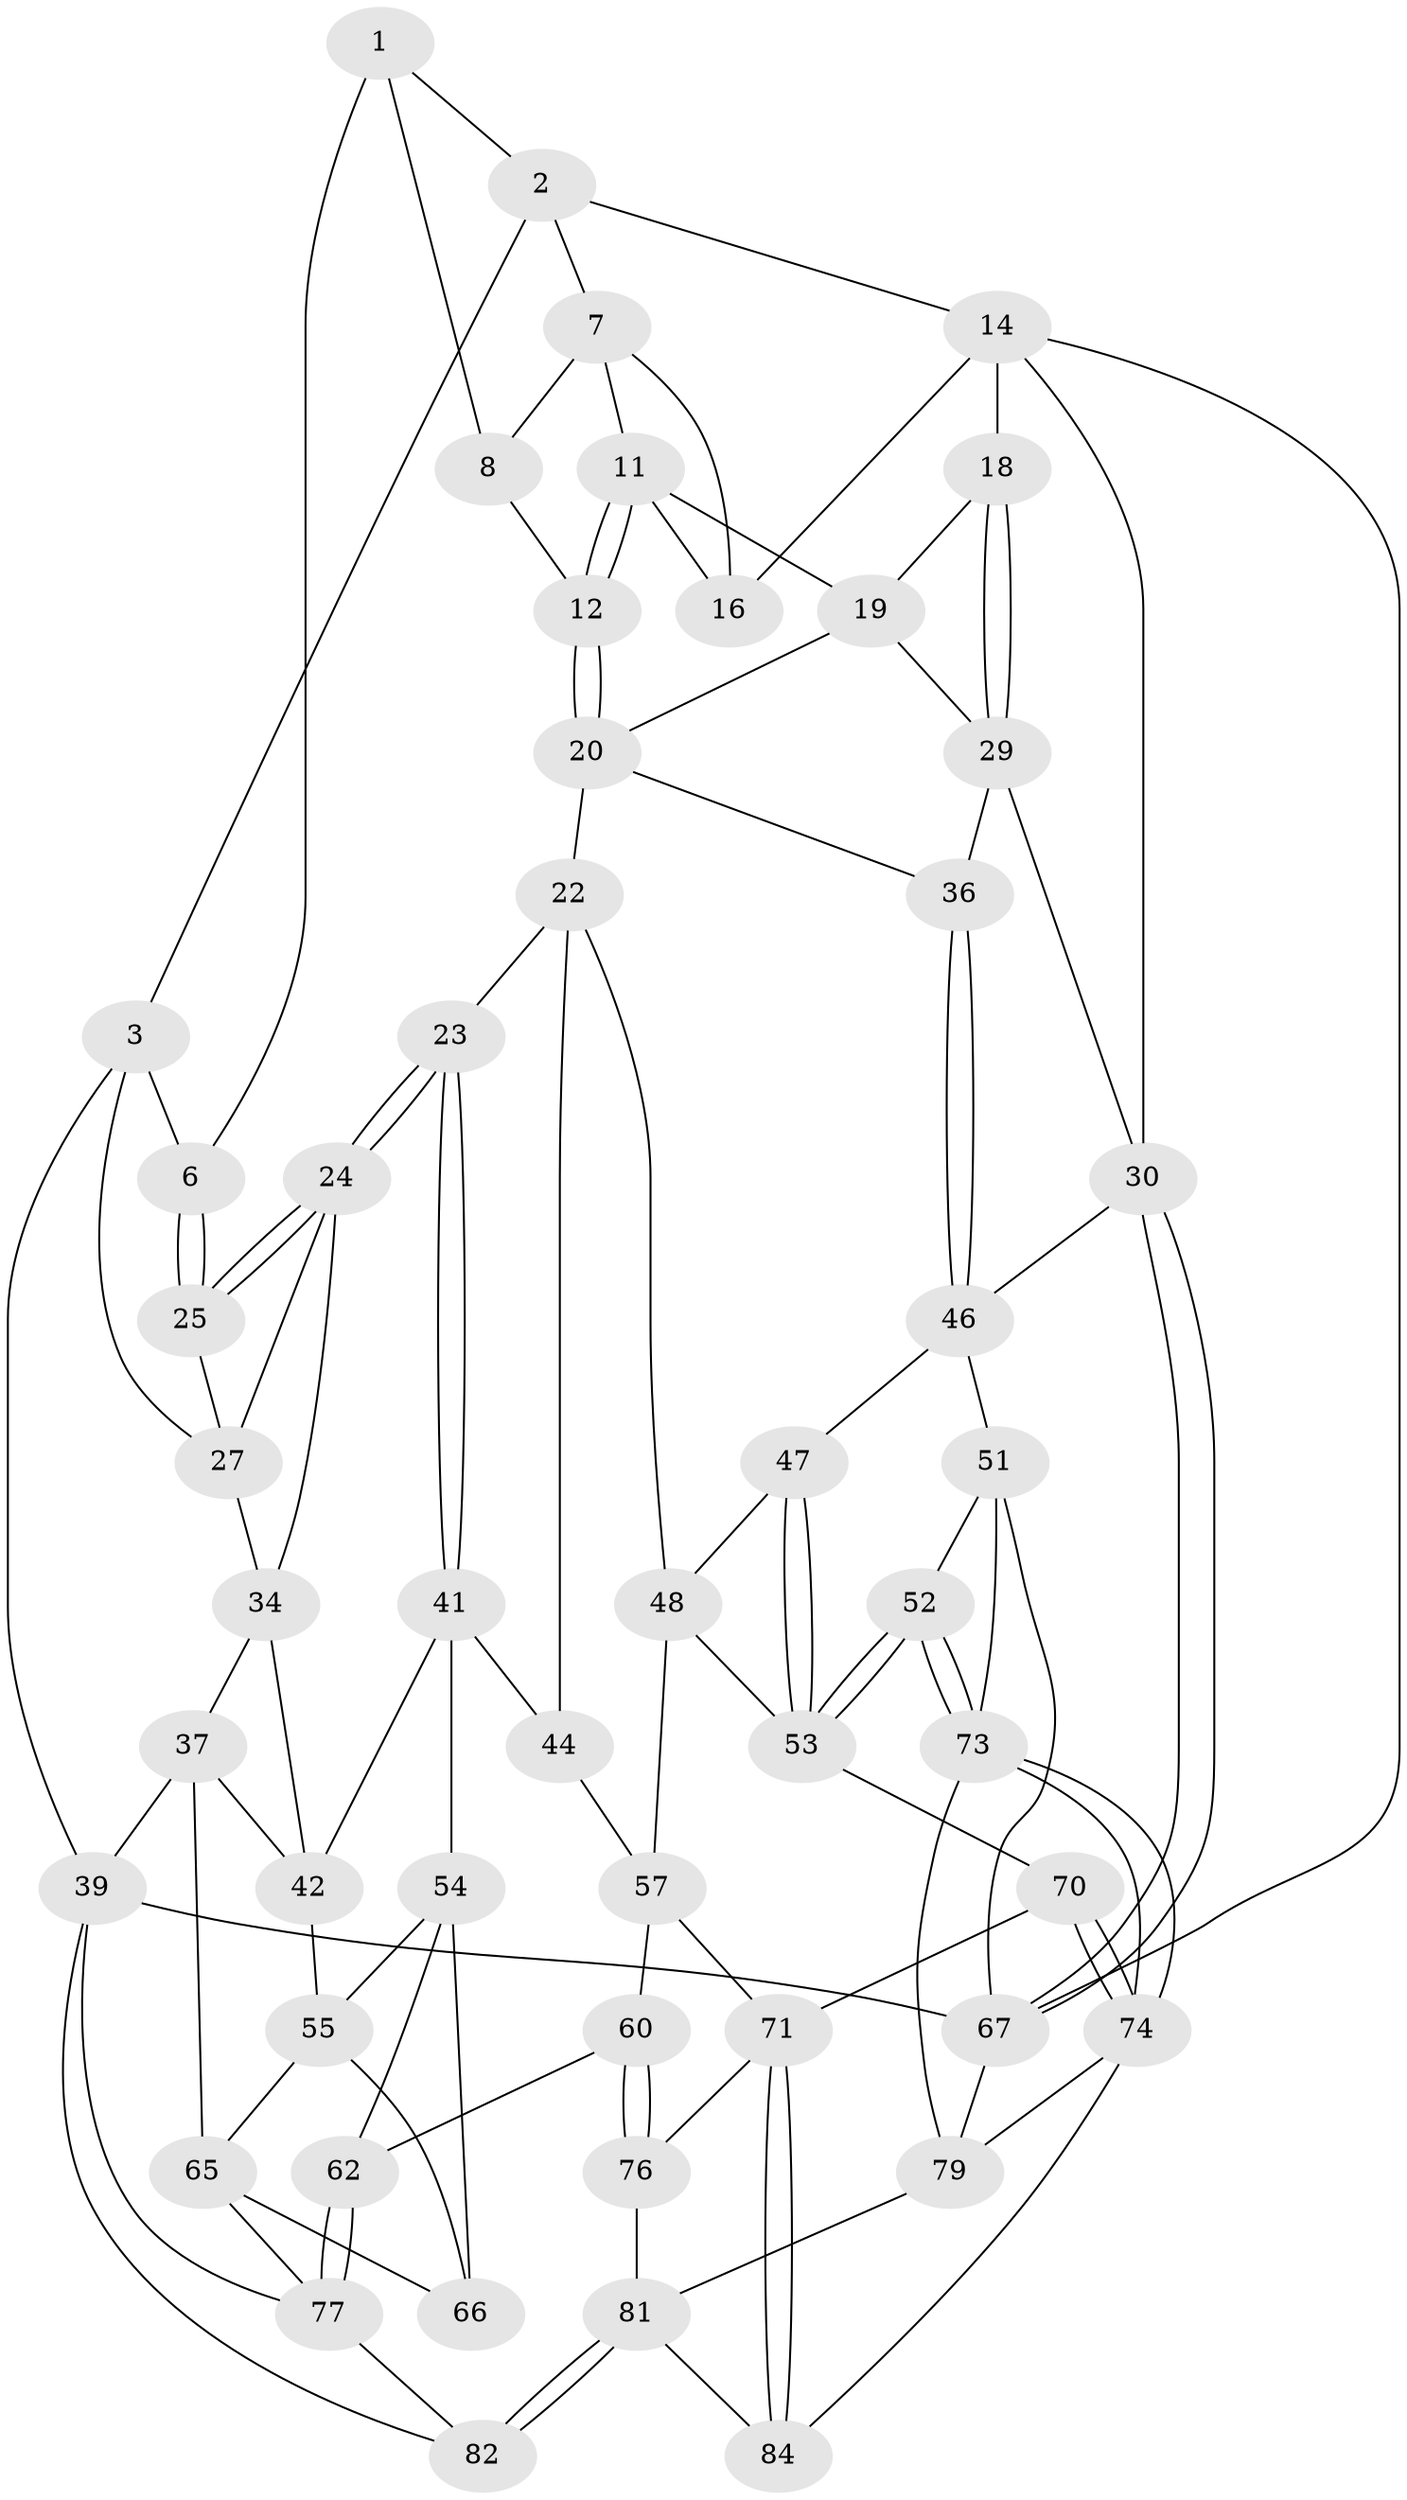 // original degree distribution, {3: 0.022988505747126436, 4: 0.22988505747126436, 5: 0.5517241379310345, 6: 0.19540229885057472}
// Generated by graph-tools (version 1.1) at 2025/42/03/06/25 10:42:36]
// undirected, 51 vertices, 112 edges
graph export_dot {
graph [start="1"]
  node [color=gray90,style=filled];
  1 [pos="+0.5486508296112059+0",super="+5"];
  2 [pos="+0.8115686731380088+0"];
  3 [pos="+0+0",super="+4"];
  6 [pos="+0.447697250739952+0.18609779558931566"];
  7 [pos="+0.8045134120442482+0",super="+10"];
  8 [pos="+0.7277630346434206+0.033330255466008527",super="+9"];
  11 [pos="+0.7589774229755486+0.24501297494853916",super="+17"];
  12 [pos="+0.7065839580723842+0.3081694129063004",super="+13"];
  14 [pos="+1+0.22878244343791734",super="+15"];
  16 [pos="+0.9049339883040189+0.12244232799229869"];
  18 [pos="+1+0.2663109973426032"];
  19 [pos="+0.908157794677772+0.3026556610840153",super="+26"];
  20 [pos="+0.710125339586644+0.33207311174949805",super="+21"];
  22 [pos="+0.6360783475231864+0.440832212583745",super="+43"];
  23 [pos="+0.3618420732842959+0.37137992730689473"];
  24 [pos="+0.36159552961640234+0.36906739646079706",super="+33"];
  25 [pos="+0.4154065812351557+0.21608117210217184"];
  27 [pos="+0+0",super="+28"];
  29 [pos="+0.9086456649520939+0.46088466840052816",super="+32"];
  30 [pos="+1+0.6053596556285556",super="+31"];
  34 [pos="+0.13235142879462294+0.5058181795443732",super="+35"];
  36 [pos="+0.7180361258430493+0.5126232579376374"];
  37 [pos="+0+0.6757657319149624",super="+38"];
  39 [pos="+0+0.957334514799435",super="+40"];
  41 [pos="+0.2968916910906994+0.4978671322561152",super="+45"];
  42 [pos="+0.13901853619156795+0.5095512988512987",super="+50"];
  44 [pos="+0.35847904350299414+0.603266918859983"];
  46 [pos="+0.7598416053368378+0.5993568933699417",super="+49"];
  47 [pos="+0.7432412000059632+0.6110221057993462"];
  48 [pos="+0.5830392561637806+0.6245997884635356",super="+56"];
  51 [pos="+0.842283720261858+0.676247228117234",super="+68"];
  52 [pos="+0.6857474540222795+0.7394866297780575"];
  53 [pos="+0.668863043187235+0.7247683382207702",super="+59"];
  54 [pos="+0.22285149357372344+0.6813718418155",super="+63"];
  55 [pos="+0.10226392356992167+0.6722238530066206",super="+64"];
  57 [pos="+0.5024380399338725+0.7622448345800228",super="+58"];
  60 [pos="+0.33215637961192745+0.7499374700619016",super="+61"];
  62 [pos="+0.20477827441794097+0.8084500408402219"];
  65 [pos="+0+0.7996442292241227",super="+69"];
  66 [pos="+0.11484293347141247+0.7215958547673893"];
  67 [pos="+1+1",super="+78"];
  70 [pos="+0.5925659055070641+0.8346680515083849"];
  71 [pos="+0.5486947729989455+0.8526072324153704",super="+72"];
  73 [pos="+0.7189811319755933+0.8279363822699534",super="+75"];
  74 [pos="+0.7040783334268236+0.8616147723906802",super="+86"];
  76 [pos="+0.4246379423186588+0.8462836294733987",super="+80"];
  77 [pos="+0.11649272793056498+0.903512259226119",super="+83"];
  79 [pos="+1+1",super="+87"];
  81 [pos="+0.3771145179958712+1",super="+85"];
  82 [pos="+0.25915603783345165+1"];
  84 [pos="+0.5578795573514891+0.9630969984098258"];
  1 -- 2;
  1 -- 6;
  1 -- 8;
  2 -- 3;
  2 -- 7;
  2 -- 14;
  3 -- 39;
  3 -- 6;
  3 -- 27;
  6 -- 25;
  6 -- 25;
  7 -- 8;
  7 -- 16;
  7 -- 11;
  8 -- 12 [weight=2];
  11 -- 12;
  11 -- 12;
  11 -- 16;
  11 -- 19;
  12 -- 20;
  12 -- 20;
  14 -- 30;
  14 -- 16;
  14 -- 18;
  14 -- 67;
  18 -- 19;
  18 -- 29;
  18 -- 29;
  19 -- 20;
  19 -- 29;
  20 -- 36;
  20 -- 22;
  22 -- 23;
  22 -- 48;
  22 -- 44;
  23 -- 24;
  23 -- 24;
  23 -- 41;
  23 -- 41;
  24 -- 25;
  24 -- 25;
  24 -- 34;
  24 -- 27;
  25 -- 27;
  27 -- 34;
  29 -- 36;
  29 -- 30;
  30 -- 67;
  30 -- 67;
  30 -- 46;
  34 -- 42;
  34 -- 37;
  36 -- 46;
  36 -- 46;
  37 -- 42;
  37 -- 65;
  37 -- 39;
  39 -- 82;
  39 -- 77;
  39 -- 67;
  41 -- 42;
  41 -- 44;
  41 -- 54;
  42 -- 55;
  44 -- 57;
  46 -- 47;
  46 -- 51;
  47 -- 48;
  47 -- 53;
  47 -- 53;
  48 -- 57;
  48 -- 53;
  51 -- 52;
  51 -- 67;
  51 -- 73;
  52 -- 53;
  52 -- 53;
  52 -- 73;
  52 -- 73;
  53 -- 70;
  54 -- 55;
  54 -- 62;
  54 -- 66;
  55 -- 65;
  55 -- 66;
  57 -- 60;
  57 -- 71;
  60 -- 76 [weight=2];
  60 -- 76;
  60 -- 62;
  62 -- 77;
  62 -- 77;
  65 -- 66;
  65 -- 77;
  67 -- 79;
  70 -- 71;
  70 -- 74;
  70 -- 74;
  71 -- 84;
  71 -- 84;
  71 -- 76;
  73 -- 74;
  73 -- 74;
  73 -- 79;
  74 -- 84;
  74 -- 79;
  76 -- 81;
  77 -- 82;
  79 -- 81;
  81 -- 82;
  81 -- 82;
  81 -- 84;
}
